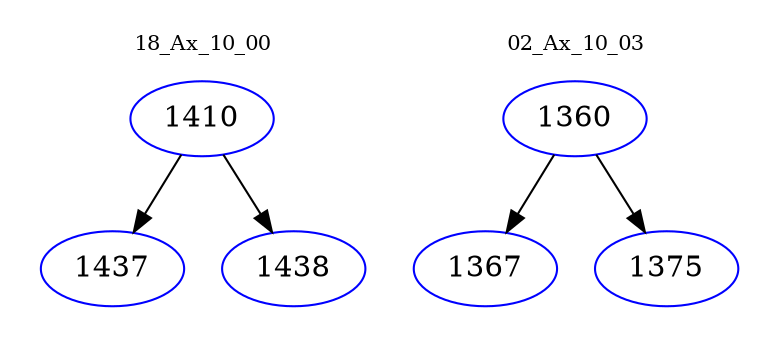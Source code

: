 digraph{
subgraph cluster_0 {
color = white
label = "18_Ax_10_00";
fontsize=10;
T0_1410 [label="1410", color="blue"]
T0_1410 -> T0_1437 [color="black"]
T0_1437 [label="1437", color="blue"]
T0_1410 -> T0_1438 [color="black"]
T0_1438 [label="1438", color="blue"]
}
subgraph cluster_1 {
color = white
label = "02_Ax_10_03";
fontsize=10;
T1_1360 [label="1360", color="blue"]
T1_1360 -> T1_1367 [color="black"]
T1_1367 [label="1367", color="blue"]
T1_1360 -> T1_1375 [color="black"]
T1_1375 [label="1375", color="blue"]
}
}
